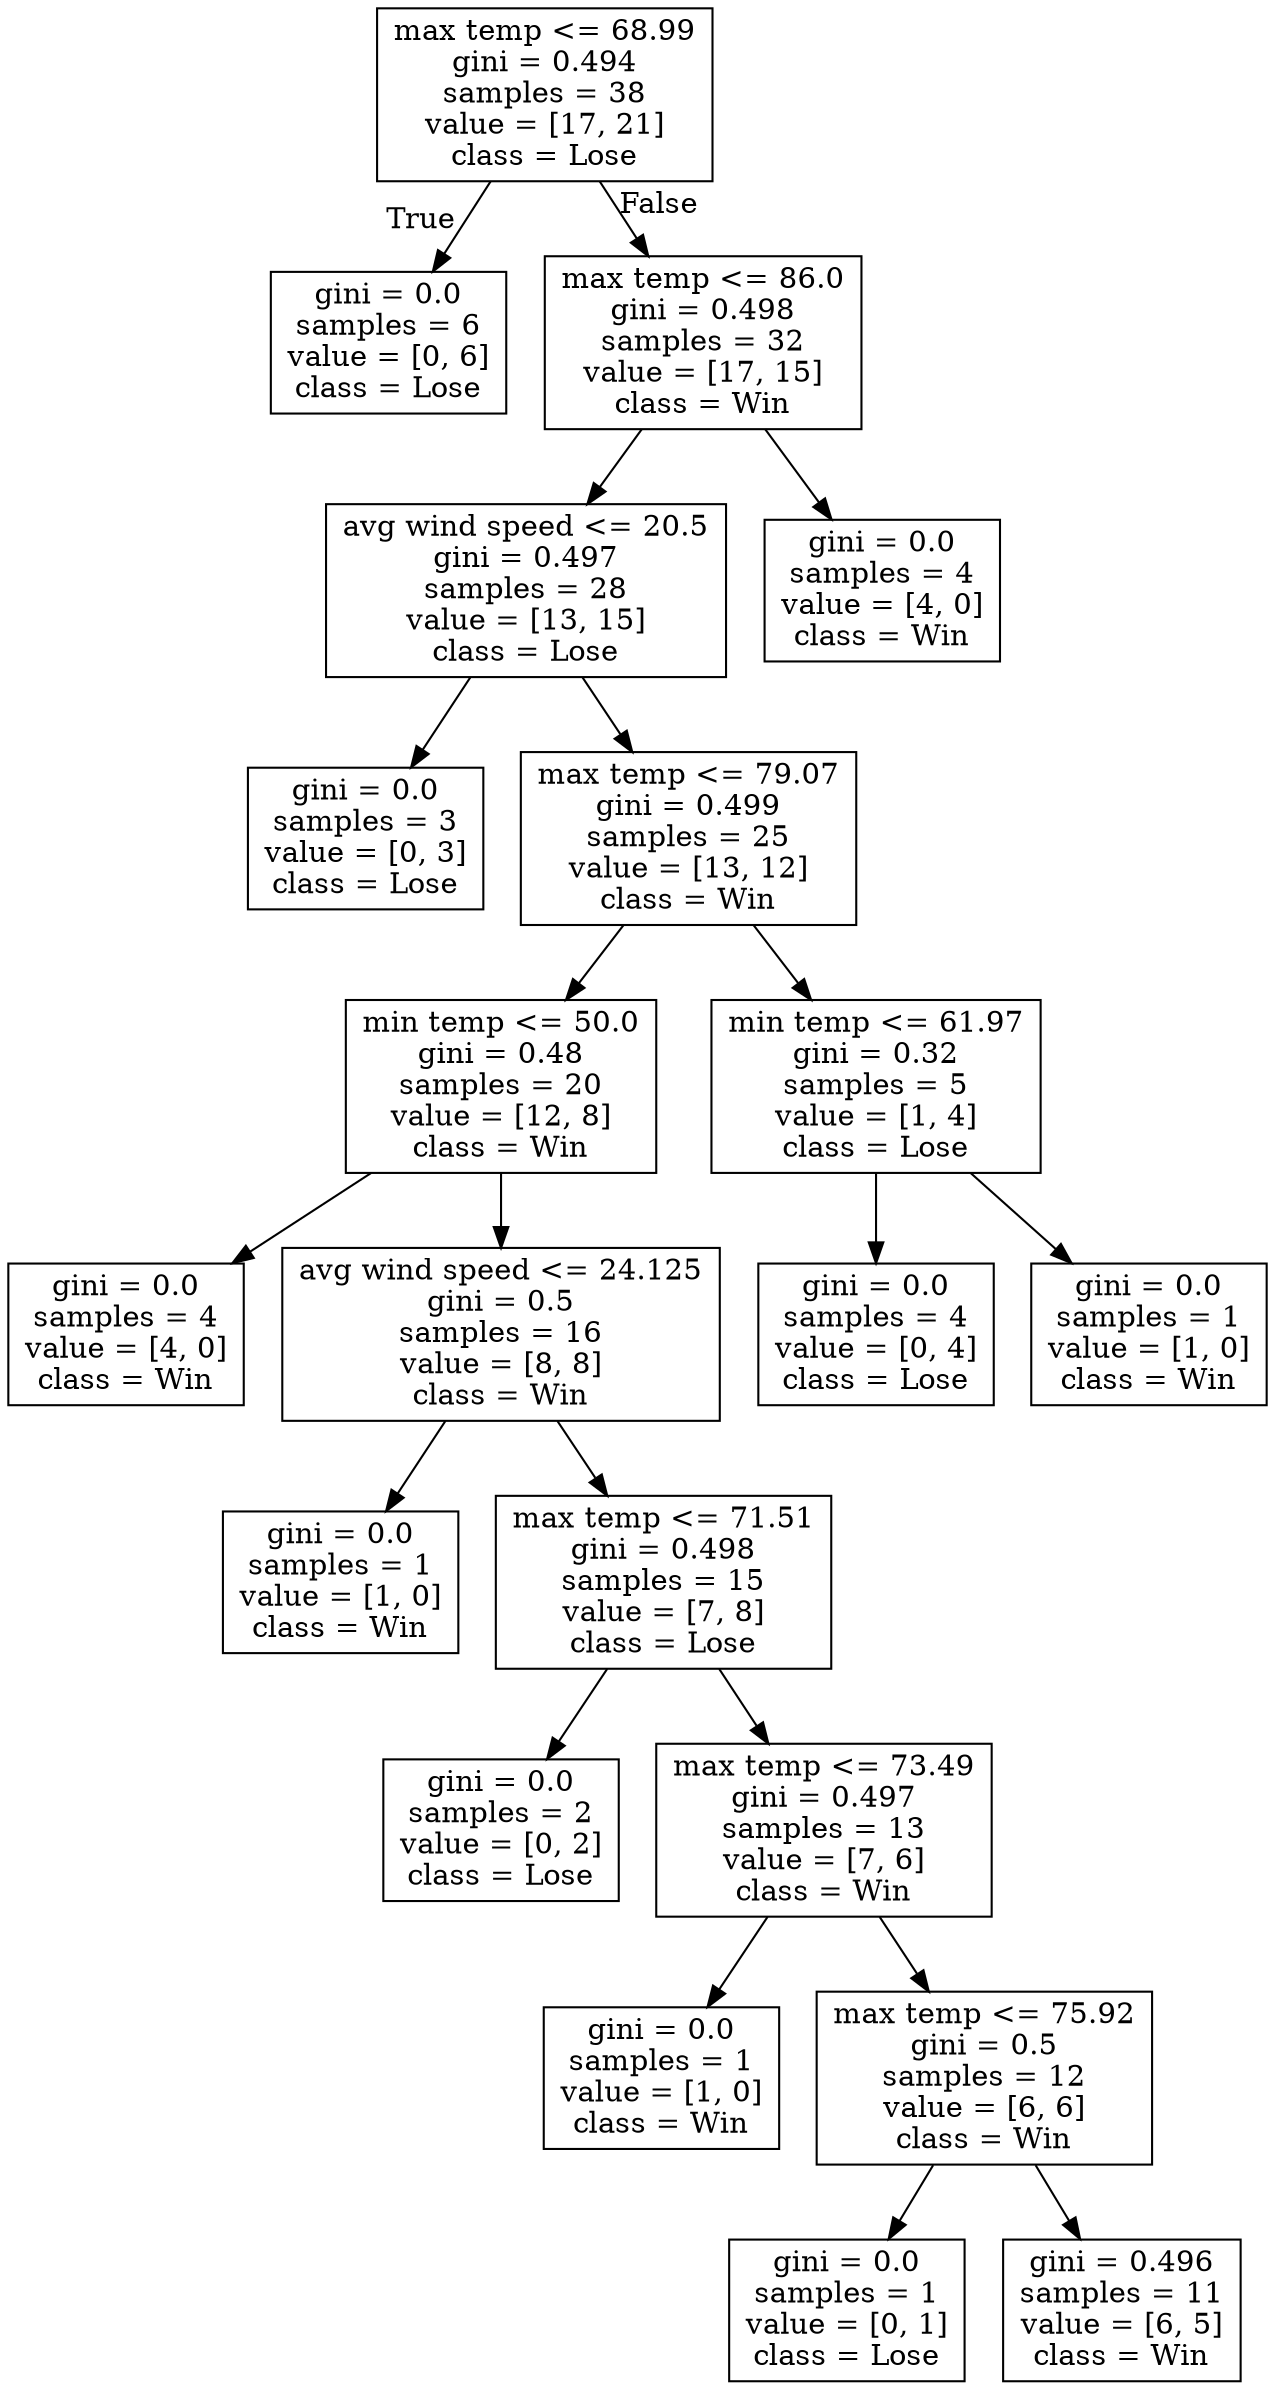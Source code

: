 digraph Tree {
node [shape=box] ;
0 [label="max temp <= 68.99\ngini = 0.494\nsamples = 38\nvalue = [17, 21]\nclass = Lose"] ;
1 [label="gini = 0.0\nsamples = 6\nvalue = [0, 6]\nclass = Lose"] ;
0 -> 1 [labeldistance=2.5, labelangle=45, headlabel="True"] ;
2 [label="max temp <= 86.0\ngini = 0.498\nsamples = 32\nvalue = [17, 15]\nclass = Win"] ;
0 -> 2 [labeldistance=2.5, labelangle=-45, headlabel="False"] ;
3 [label="avg wind speed <= 20.5\ngini = 0.497\nsamples = 28\nvalue = [13, 15]\nclass = Lose"] ;
2 -> 3 ;
4 [label="gini = 0.0\nsamples = 3\nvalue = [0, 3]\nclass = Lose"] ;
3 -> 4 ;
5 [label="max temp <= 79.07\ngini = 0.499\nsamples = 25\nvalue = [13, 12]\nclass = Win"] ;
3 -> 5 ;
6 [label="min temp <= 50.0\ngini = 0.48\nsamples = 20\nvalue = [12, 8]\nclass = Win"] ;
5 -> 6 ;
7 [label="gini = 0.0\nsamples = 4\nvalue = [4, 0]\nclass = Win"] ;
6 -> 7 ;
8 [label="avg wind speed <= 24.125\ngini = 0.5\nsamples = 16\nvalue = [8, 8]\nclass = Win"] ;
6 -> 8 ;
9 [label="gini = 0.0\nsamples = 1\nvalue = [1, 0]\nclass = Win"] ;
8 -> 9 ;
10 [label="max temp <= 71.51\ngini = 0.498\nsamples = 15\nvalue = [7, 8]\nclass = Lose"] ;
8 -> 10 ;
11 [label="gini = 0.0\nsamples = 2\nvalue = [0, 2]\nclass = Lose"] ;
10 -> 11 ;
12 [label="max temp <= 73.49\ngini = 0.497\nsamples = 13\nvalue = [7, 6]\nclass = Win"] ;
10 -> 12 ;
13 [label="gini = 0.0\nsamples = 1\nvalue = [1, 0]\nclass = Win"] ;
12 -> 13 ;
14 [label="max temp <= 75.92\ngini = 0.5\nsamples = 12\nvalue = [6, 6]\nclass = Win"] ;
12 -> 14 ;
15 [label="gini = 0.0\nsamples = 1\nvalue = [0, 1]\nclass = Lose"] ;
14 -> 15 ;
16 [label="gini = 0.496\nsamples = 11\nvalue = [6, 5]\nclass = Win"] ;
14 -> 16 ;
17 [label="min temp <= 61.97\ngini = 0.32\nsamples = 5\nvalue = [1, 4]\nclass = Lose"] ;
5 -> 17 ;
18 [label="gini = 0.0\nsamples = 4\nvalue = [0, 4]\nclass = Lose"] ;
17 -> 18 ;
19 [label="gini = 0.0\nsamples = 1\nvalue = [1, 0]\nclass = Win"] ;
17 -> 19 ;
20 [label="gini = 0.0\nsamples = 4\nvalue = [4, 0]\nclass = Win"] ;
2 -> 20 ;
}